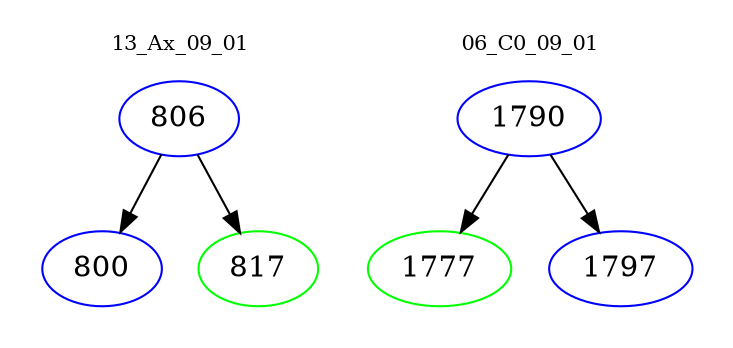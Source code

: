 digraph{
subgraph cluster_0 {
color = white
label = "13_Ax_09_01";
fontsize=10;
T0_806 [label="806", color="blue"]
T0_806 -> T0_800 [color="black"]
T0_800 [label="800", color="blue"]
T0_806 -> T0_817 [color="black"]
T0_817 [label="817", color="green"]
}
subgraph cluster_1 {
color = white
label = "06_C0_09_01";
fontsize=10;
T1_1790 [label="1790", color="blue"]
T1_1790 -> T1_1777 [color="black"]
T1_1777 [label="1777", color="green"]
T1_1790 -> T1_1797 [color="black"]
T1_1797 [label="1797", color="blue"]
}
}
